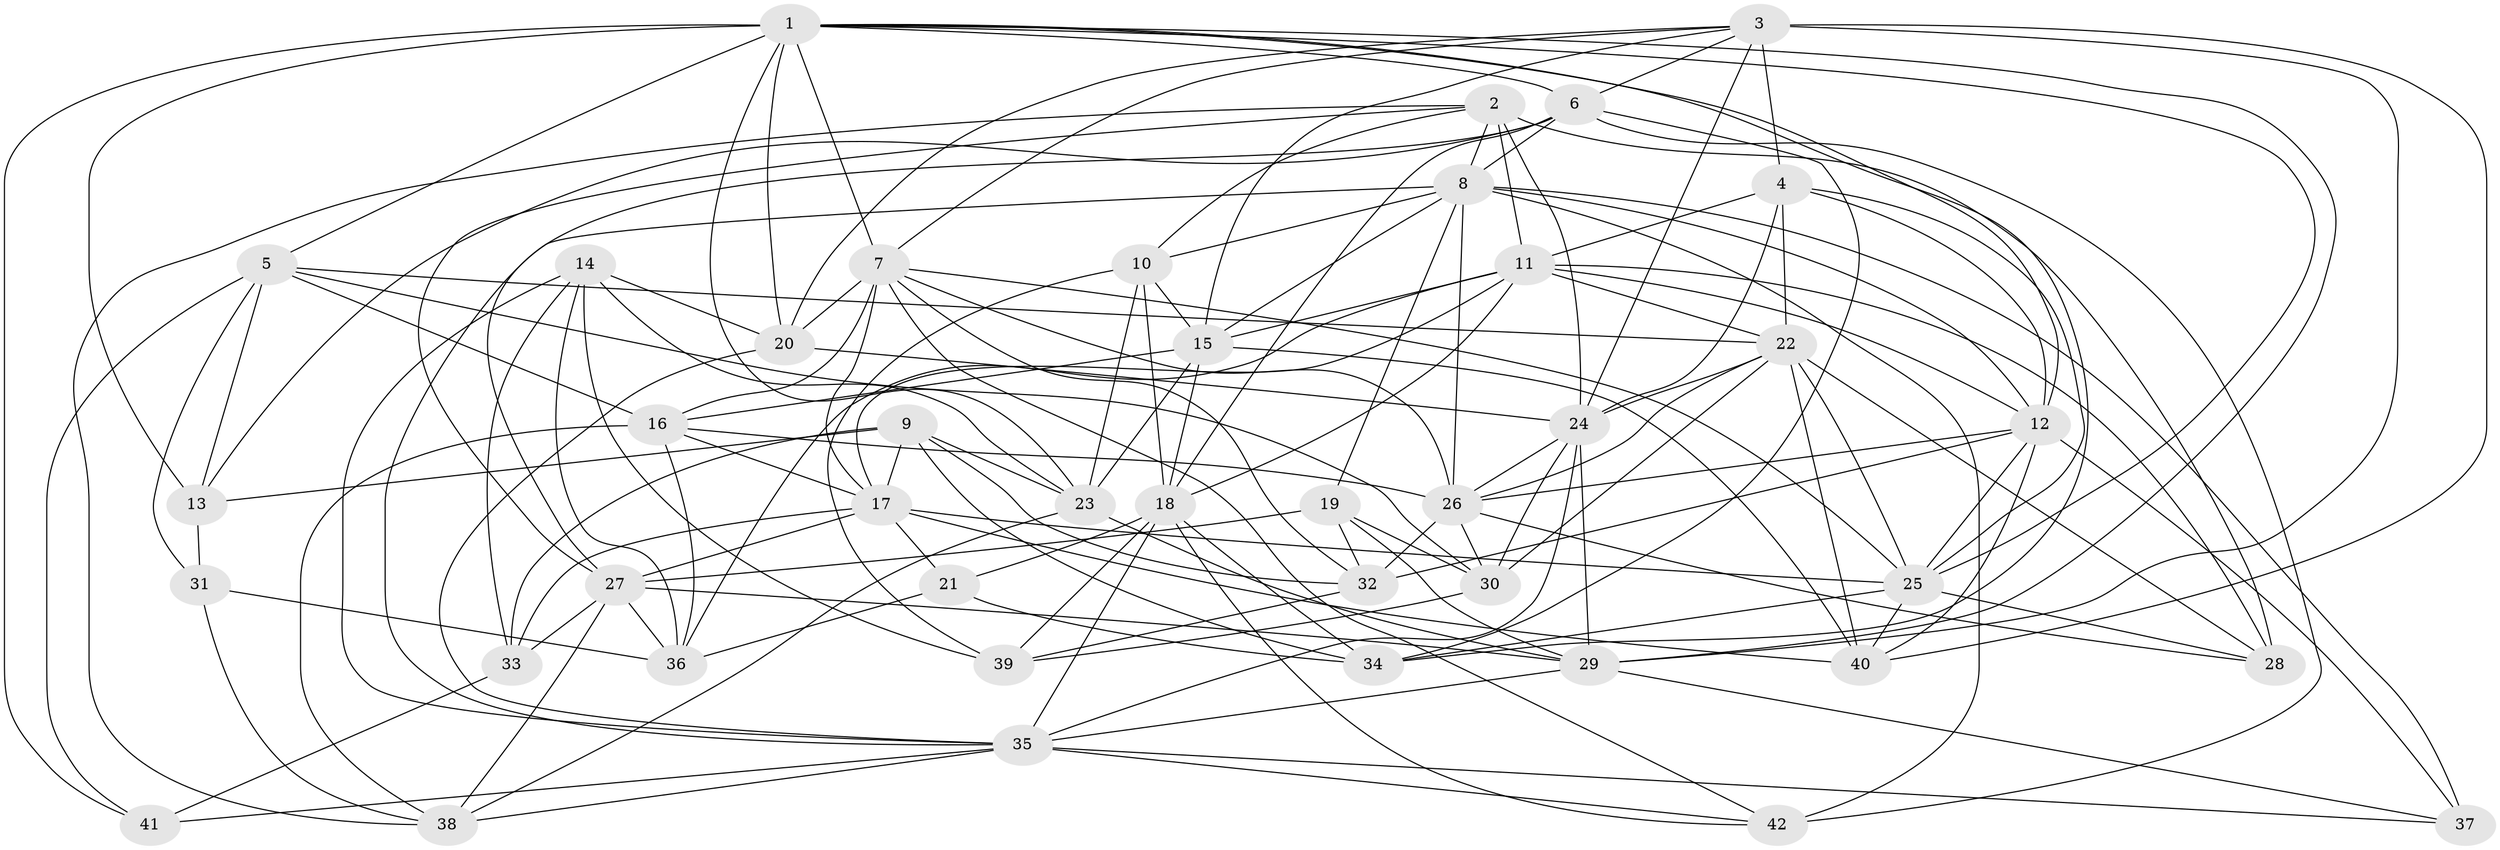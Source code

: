 // original degree distribution, {4: 1.0}
// Generated by graph-tools (version 1.1) at 2025/53/03/04/25 22:53:56]
// undirected, 42 vertices, 146 edges
graph export_dot {
  node [color=gray90,style=filled];
  1;
  2;
  3;
  4;
  5;
  6;
  7;
  8;
  9;
  10;
  11;
  12;
  13;
  14;
  15;
  16;
  17;
  18;
  19;
  20;
  21;
  22;
  23;
  24;
  25;
  26;
  27;
  28;
  29;
  30;
  31;
  32;
  33;
  34;
  35;
  36;
  37;
  38;
  39;
  40;
  41;
  42;
  1 -- 5 [weight=2.0];
  1 -- 6 [weight=1.0];
  1 -- 7 [weight=1.0];
  1 -- 12 [weight=1.0];
  1 -- 13 [weight=1.0];
  1 -- 20 [weight=1.0];
  1 -- 23 [weight=1.0];
  1 -- 25 [weight=1.0];
  1 -- 29 [weight=1.0];
  1 -- 34 [weight=1.0];
  1 -- 41 [weight=1.0];
  2 -- 8 [weight=1.0];
  2 -- 10 [weight=1.0];
  2 -- 11 [weight=2.0];
  2 -- 24 [weight=2.0];
  2 -- 27 [weight=1.0];
  2 -- 28 [weight=2.0];
  2 -- 38 [weight=1.0];
  3 -- 4 [weight=3.0];
  3 -- 6 [weight=1.0];
  3 -- 7 [weight=1.0];
  3 -- 15 [weight=1.0];
  3 -- 20 [weight=1.0];
  3 -- 24 [weight=1.0];
  3 -- 29 [weight=1.0];
  3 -- 40 [weight=1.0];
  4 -- 11 [weight=1.0];
  4 -- 12 [weight=1.0];
  4 -- 22 [weight=1.0];
  4 -- 24 [weight=1.0];
  4 -- 25 [weight=1.0];
  5 -- 13 [weight=1.0];
  5 -- 16 [weight=1.0];
  5 -- 22 [weight=1.0];
  5 -- 30 [weight=1.0];
  5 -- 31 [weight=1.0];
  5 -- 41 [weight=1.0];
  6 -- 8 [weight=1.0];
  6 -- 13 [weight=1.0];
  6 -- 18 [weight=1.0];
  6 -- 34 [weight=1.0];
  6 -- 35 [weight=1.0];
  6 -- 42 [weight=1.0];
  7 -- 16 [weight=2.0];
  7 -- 17 [weight=1.0];
  7 -- 20 [weight=1.0];
  7 -- 25 [weight=1.0];
  7 -- 26 [weight=1.0];
  7 -- 32 [weight=1.0];
  7 -- 42 [weight=1.0];
  8 -- 10 [weight=2.0];
  8 -- 12 [weight=1.0];
  8 -- 15 [weight=1.0];
  8 -- 19 [weight=1.0];
  8 -- 26 [weight=1.0];
  8 -- 27 [weight=1.0];
  8 -- 37 [weight=1.0];
  8 -- 42 [weight=2.0];
  9 -- 13 [weight=2.0];
  9 -- 17 [weight=2.0];
  9 -- 23 [weight=2.0];
  9 -- 32 [weight=1.0];
  9 -- 33 [weight=2.0];
  9 -- 34 [weight=1.0];
  10 -- 15 [weight=2.0];
  10 -- 18 [weight=1.0];
  10 -- 23 [weight=1.0];
  10 -- 39 [weight=1.0];
  11 -- 12 [weight=2.0];
  11 -- 15 [weight=1.0];
  11 -- 17 [weight=1.0];
  11 -- 18 [weight=1.0];
  11 -- 22 [weight=2.0];
  11 -- 28 [weight=1.0];
  11 -- 36 [weight=1.0];
  12 -- 25 [weight=1.0];
  12 -- 26 [weight=1.0];
  12 -- 32 [weight=1.0];
  12 -- 37 [weight=1.0];
  12 -- 40 [weight=1.0];
  13 -- 31 [weight=1.0];
  14 -- 20 [weight=1.0];
  14 -- 23 [weight=1.0];
  14 -- 33 [weight=1.0];
  14 -- 35 [weight=2.0];
  14 -- 36 [weight=1.0];
  14 -- 39 [weight=2.0];
  15 -- 16 [weight=1.0];
  15 -- 18 [weight=1.0];
  15 -- 23 [weight=2.0];
  15 -- 40 [weight=1.0];
  16 -- 17 [weight=1.0];
  16 -- 26 [weight=1.0];
  16 -- 36 [weight=1.0];
  16 -- 38 [weight=1.0];
  17 -- 21 [weight=1.0];
  17 -- 25 [weight=1.0];
  17 -- 27 [weight=1.0];
  17 -- 33 [weight=1.0];
  17 -- 40 [weight=1.0];
  18 -- 21 [weight=1.0];
  18 -- 34 [weight=2.0];
  18 -- 35 [weight=1.0];
  18 -- 39 [weight=1.0];
  18 -- 42 [weight=1.0];
  19 -- 27 [weight=1.0];
  19 -- 29 [weight=1.0];
  19 -- 30 [weight=1.0];
  19 -- 32 [weight=2.0];
  20 -- 24 [weight=1.0];
  20 -- 35 [weight=1.0];
  21 -- 34 [weight=1.0];
  21 -- 36 [weight=1.0];
  22 -- 24 [weight=1.0];
  22 -- 25 [weight=1.0];
  22 -- 26 [weight=1.0];
  22 -- 28 [weight=1.0];
  22 -- 30 [weight=1.0];
  22 -- 40 [weight=1.0];
  23 -- 29 [weight=2.0];
  23 -- 38 [weight=1.0];
  24 -- 26 [weight=1.0];
  24 -- 29 [weight=2.0];
  24 -- 30 [weight=1.0];
  24 -- 35 [weight=2.0];
  25 -- 28 [weight=1.0];
  25 -- 34 [weight=2.0];
  25 -- 40 [weight=1.0];
  26 -- 28 [weight=1.0];
  26 -- 30 [weight=1.0];
  26 -- 32 [weight=2.0];
  27 -- 29 [weight=1.0];
  27 -- 33 [weight=1.0];
  27 -- 36 [weight=3.0];
  27 -- 38 [weight=1.0];
  29 -- 35 [weight=1.0];
  29 -- 37 [weight=1.0];
  30 -- 39 [weight=1.0];
  31 -- 36 [weight=1.0];
  31 -- 38 [weight=1.0];
  32 -- 39 [weight=1.0];
  33 -- 41 [weight=1.0];
  35 -- 37 [weight=1.0];
  35 -- 38 [weight=1.0];
  35 -- 41 [weight=1.0];
  35 -- 42 [weight=1.0];
}
